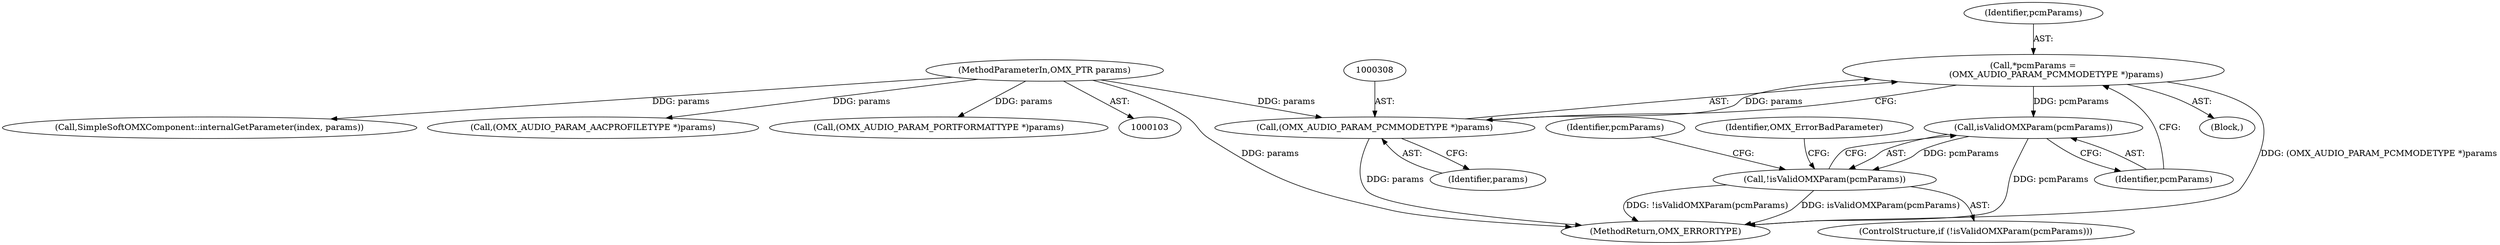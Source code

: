 digraph "0_Android_295c883fe3105b19bcd0f9e07d54c6b589fc5bff_4@pointer" {
"1000305" [label="(Call,*pcmParams =\n                 (OMX_AUDIO_PARAM_PCMMODETYPE *)params)"];
"1000307" [label="(Call,(OMX_AUDIO_PARAM_PCMMODETYPE *)params)"];
"1000105" [label="(MethodParameterIn,OMX_PTR params)"];
"1000312" [label="(Call,isValidOMXParam(pcmParams))"];
"1000311" [label="(Call,!isValidOMXParam(pcmParams))"];
"1000379" [label="(Call,SimpleSoftOMXComponent::internalGetParameter(index, params))"];
"1000309" [label="(Identifier,params)"];
"1000305" [label="(Call,*pcmParams =\n                 (OMX_AUDIO_PARAM_PCMMODETYPE *)params)"];
"1000105" [label="(MethodParameterIn,OMX_PTR params)"];
"1000312" [label="(Call,isValidOMXParam(pcmParams))"];
"1000316" [label="(Identifier,OMX_ErrorBadParameter)"];
"1000382" [label="(MethodReturn,OMX_ERRORTYPE)"];
"1000313" [label="(Identifier,pcmParams)"];
"1000310" [label="(ControlStructure,if (!isValidOMXParam(pcmParams)))"];
"1000320" [label="(Identifier,pcmParams)"];
"1000306" [label="(Identifier,pcmParams)"];
"1000162" [label="(Call,(OMX_AUDIO_PARAM_AACPROFILETYPE *)params)"];
"1000115" [label="(Call,(OMX_AUDIO_PARAM_PORTFORMATTYPE *)params)"];
"1000303" [label="(Block,)"];
"1000307" [label="(Call,(OMX_AUDIO_PARAM_PCMMODETYPE *)params)"];
"1000311" [label="(Call,!isValidOMXParam(pcmParams))"];
"1000305" -> "1000303"  [label="AST: "];
"1000305" -> "1000307"  [label="CFG: "];
"1000306" -> "1000305"  [label="AST: "];
"1000307" -> "1000305"  [label="AST: "];
"1000313" -> "1000305"  [label="CFG: "];
"1000305" -> "1000382"  [label="DDG: (OMX_AUDIO_PARAM_PCMMODETYPE *)params"];
"1000307" -> "1000305"  [label="DDG: params"];
"1000305" -> "1000312"  [label="DDG: pcmParams"];
"1000307" -> "1000309"  [label="CFG: "];
"1000308" -> "1000307"  [label="AST: "];
"1000309" -> "1000307"  [label="AST: "];
"1000307" -> "1000382"  [label="DDG: params"];
"1000105" -> "1000307"  [label="DDG: params"];
"1000105" -> "1000103"  [label="AST: "];
"1000105" -> "1000382"  [label="DDG: params"];
"1000105" -> "1000115"  [label="DDG: params"];
"1000105" -> "1000162"  [label="DDG: params"];
"1000105" -> "1000379"  [label="DDG: params"];
"1000312" -> "1000311"  [label="AST: "];
"1000312" -> "1000313"  [label="CFG: "];
"1000313" -> "1000312"  [label="AST: "];
"1000311" -> "1000312"  [label="CFG: "];
"1000312" -> "1000382"  [label="DDG: pcmParams"];
"1000312" -> "1000311"  [label="DDG: pcmParams"];
"1000311" -> "1000310"  [label="AST: "];
"1000316" -> "1000311"  [label="CFG: "];
"1000320" -> "1000311"  [label="CFG: "];
"1000311" -> "1000382"  [label="DDG: isValidOMXParam(pcmParams)"];
"1000311" -> "1000382"  [label="DDG: !isValidOMXParam(pcmParams)"];
}
